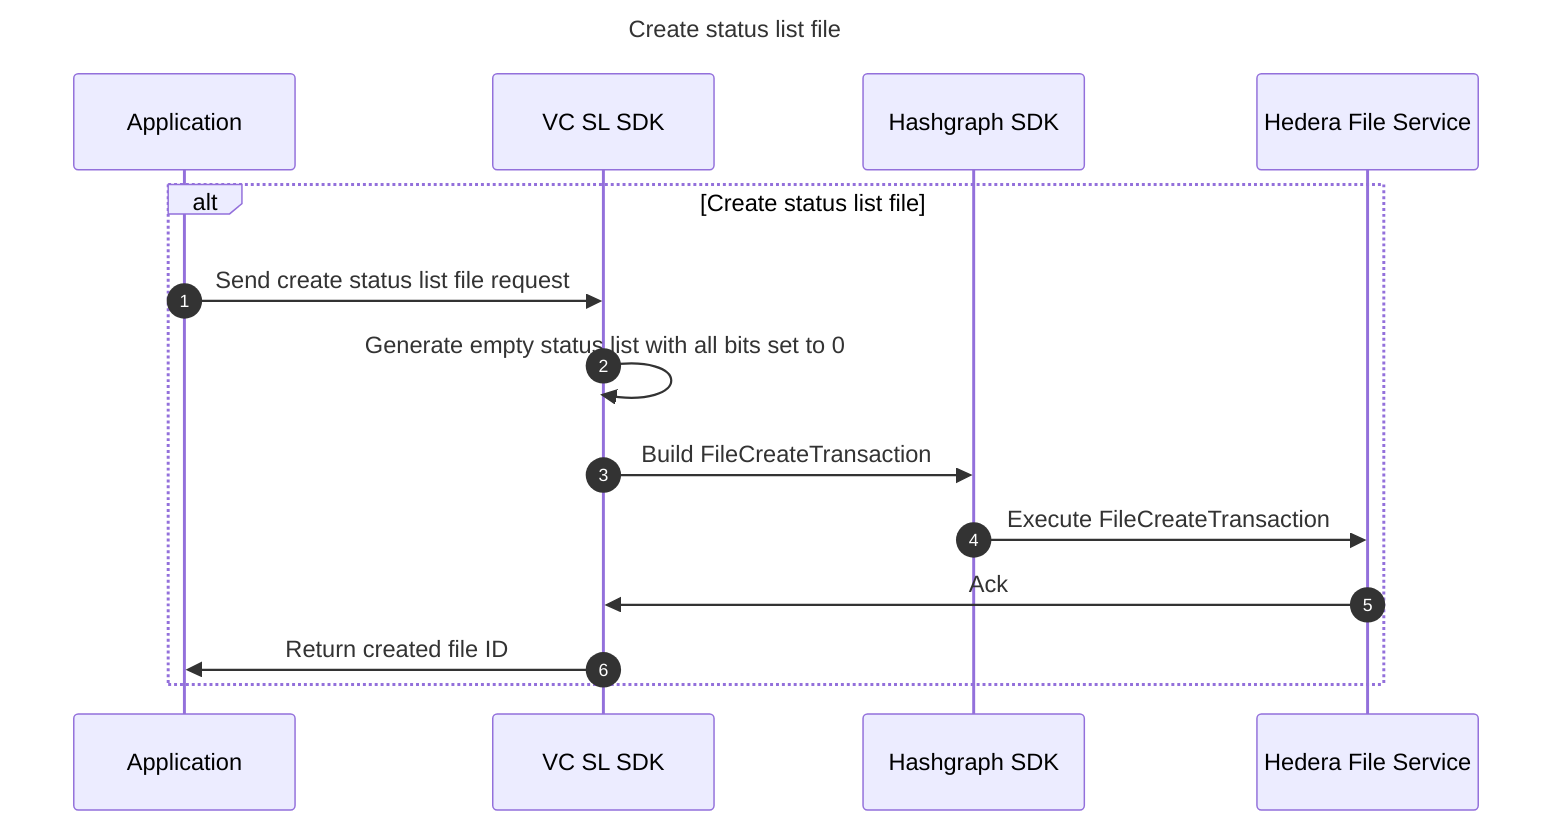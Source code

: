sequenceDiagram
Title: Create status list file
  autonumber
  participant App as Application
  participant SDK as VC SL SDK
  participant HSDK as Hashgraph SDK
  participant HFS as Hedera File Service

alt Create status list file

App ->> SDK: Send create status list file request
SDK ->> SDK: Generate empty status list with all bits set to 0
SDK ->> HSDK: Build FileCreateTransaction
HSDK ->> HFS: Execute FileCreateTransaction
HFS ->> SDK: Ack
SDK ->> App: Return created file ID

end